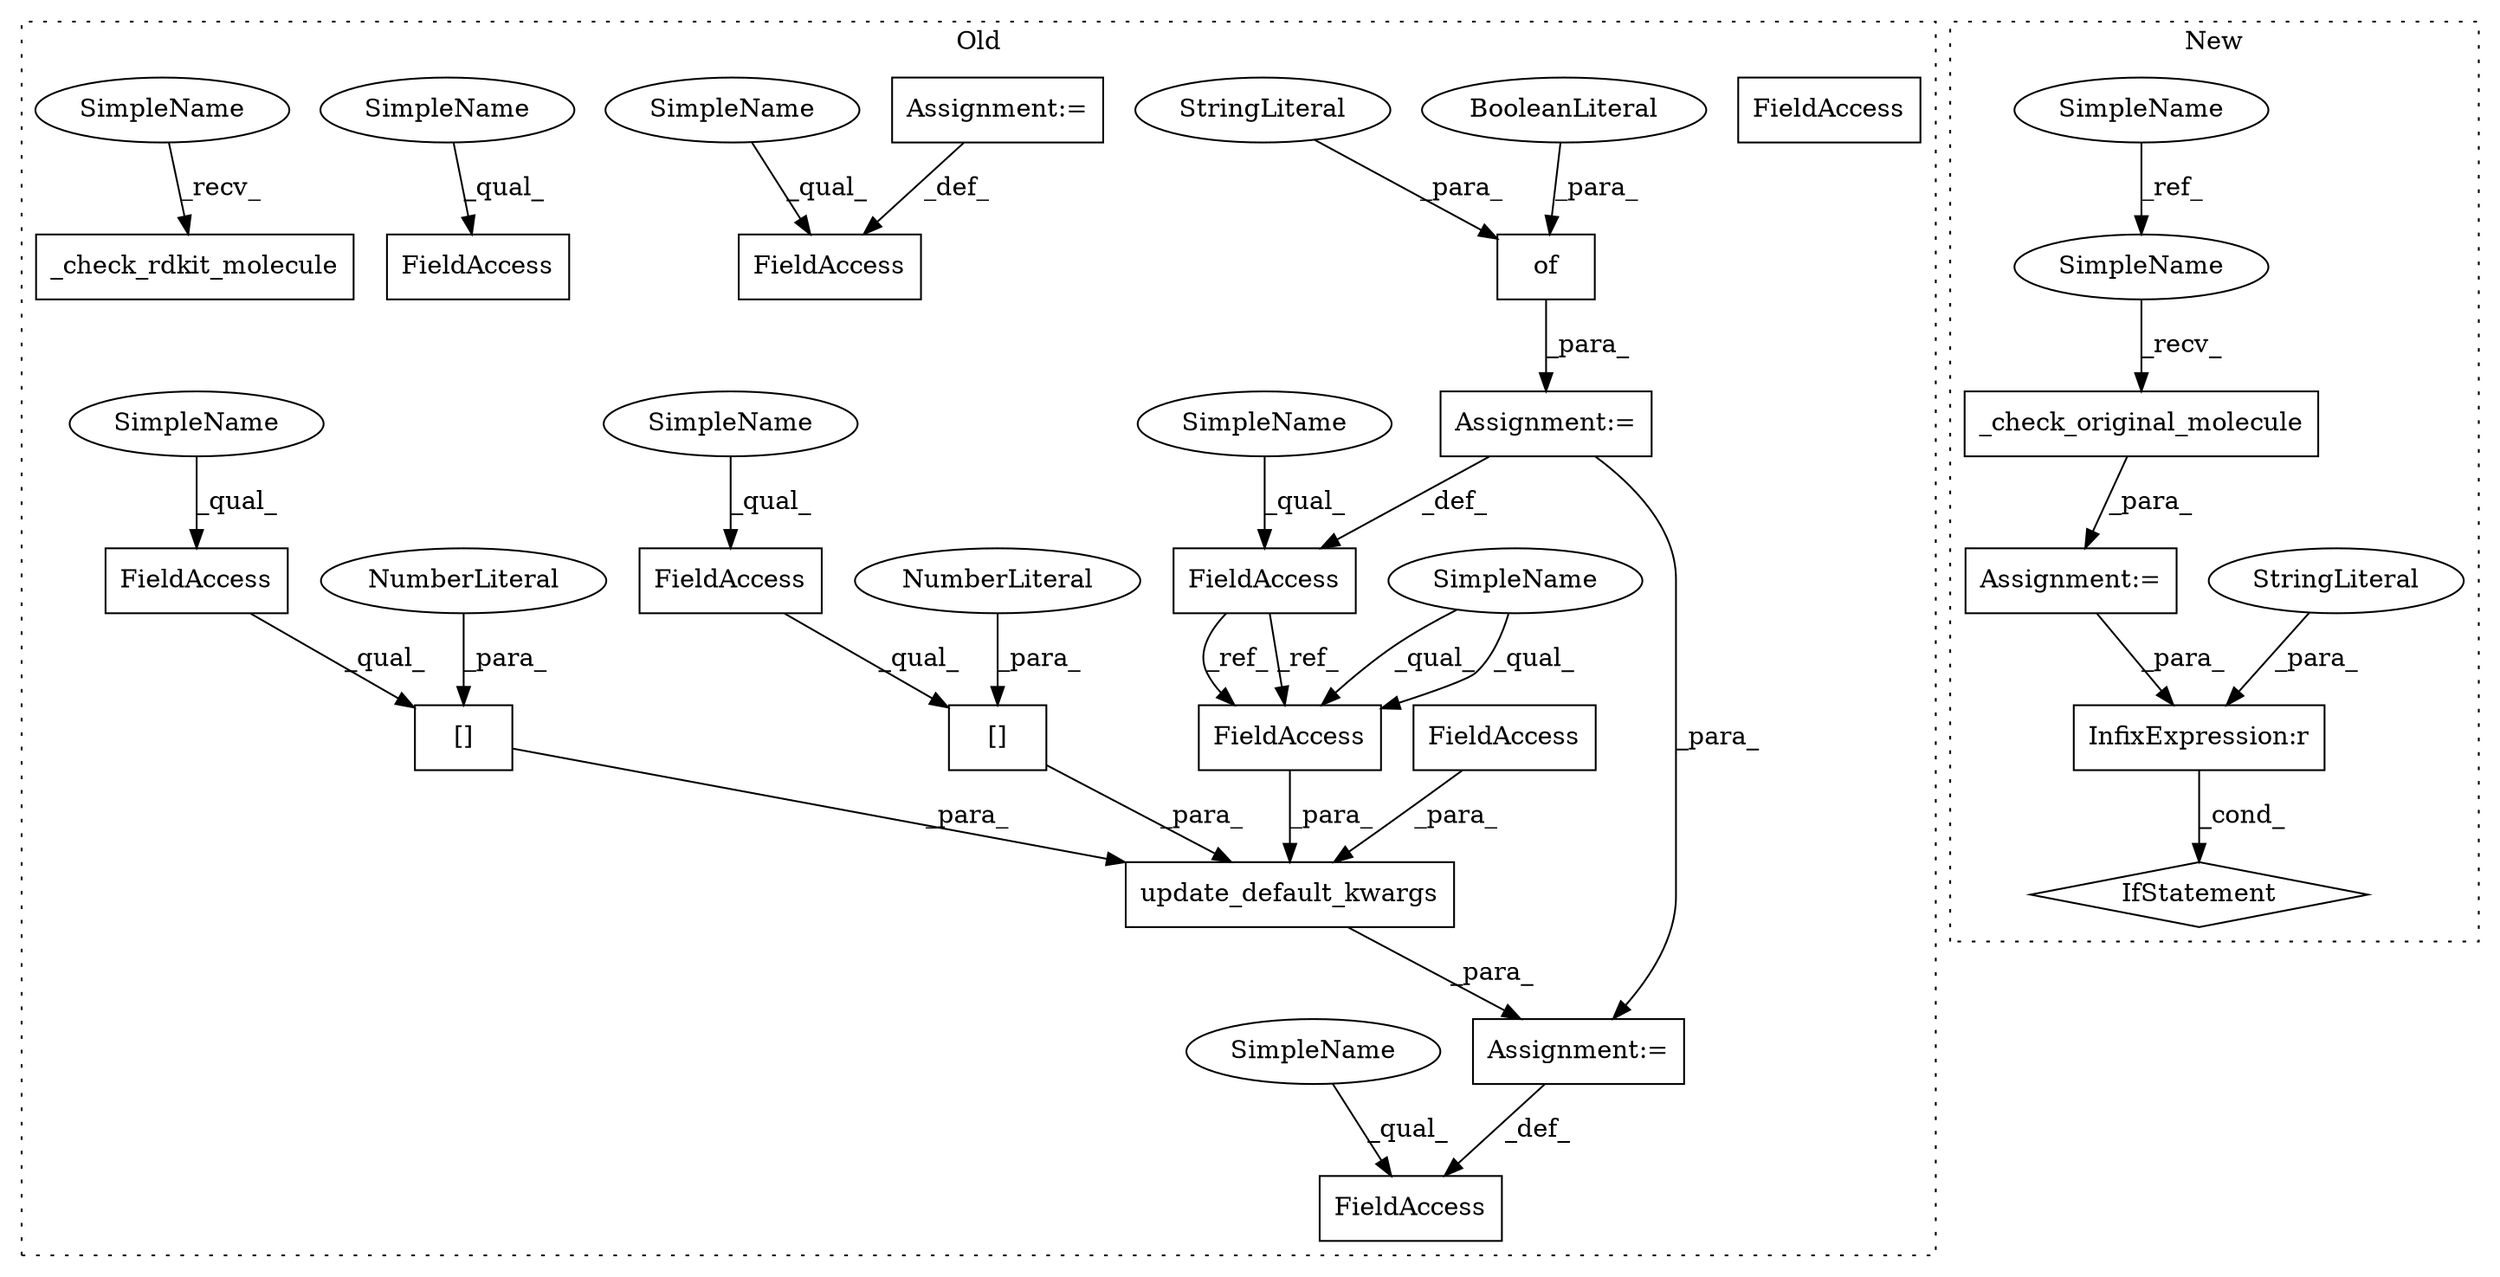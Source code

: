 digraph G {
subgraph cluster0 {
1 [label="[]" a="2" s="7042,7069" l="26,1" shape="box"];
3 [label="NumberLiteral" a="34" s="7068" l="1" shape="ellipse"];
4 [label="update_default_kwargs" a="32" s="6957,7070" l="22,1" shape="box"];
5 [label="[]" a="2" s="7012,7040" l="27,1" shape="box"];
6 [label="NumberLiteral" a="34" s="7039" l="1" shape="ellipse"];
9 [label="FieldAccess" a="22" s="6775" l="25" shape="box"];
11 [label="_check_rdkit_molecule" a="32" s="6567" l="23" shape="box"];
12 [label="FieldAccess" a="22" s="6712" l="12" shape="box"];
13 [label="FieldAccess" a="22" s="6680" l="19" shape="box"];
14 [label="FieldAccess" a="22" s="6979" l="25" shape="box"];
15 [label="FieldAccess" a="22" s="7012" l="26" shape="box"];
16 [label="FieldAccess" a="22" s="7005" l="6" shape="box"];
17 [label="FieldAccess" a="22" s="7042" l="25" shape="box"];
18 [label="FieldAccess" a="22" s="6939" l="17" shape="box"];
19 [label="of" a="32" s="6805,6932" l="3,1" shape="box"];
20 [label="BooleanLiteral" a="9" s="6845" l="5" shape="ellipse"];
21 [label="StringLiteral" a="45" s="6911" l="15" shape="ellipse"];
24 [label="Assignment:=" a="7" s="6724" l="1" shape="box"];
25 [label="Assignment:=" a="7" s="6800" l="1" shape="box"];
26 [label="Assignment:=" a="7" s="6956" l="1" shape="box"];
27 [label="FieldAccess" a="22" s="6979" l="25" shape="box"];
29 [label="SimpleName" a="42" s="6712" l="4" shape="ellipse"];
30 [label="SimpleName" a="42" s="7012" l="4" shape="ellipse"];
31 [label="SimpleName" a="42" s="7042" l="4" shape="ellipse"];
32 [label="SimpleName" a="42" s="6979" l="4" shape="ellipse"];
33 [label="SimpleName" a="42" s="6680" l="4" shape="ellipse"];
34 [label="SimpleName" a="42" s="6562" l="4" shape="ellipse"];
35 [label="SimpleName" a="42" s="6775" l="4" shape="ellipse"];
36 [label="SimpleName" a="42" s="6939" l="4" shape="ellipse"];
label = "Old";
style="dotted";
}
subgraph cluster1 {
2 [label="_check_original_molecule" a="32" s="9557" l="26" shape="box"];
7 [label="InfixExpression:r" a="27" s="9599" l="4" shape="box"];
8 [label="StringLiteral" a="45" s="9603" l="7" shape="ellipse"];
10 [label="SimpleName" a="42" s="9502" l="4" shape="ellipse"];
22 [label="IfStatement" a="25" s="9589,9610" l="4,2" shape="diamond"];
23 [label="Assignment:=" a="7" s="9551" l="1" shape="box"];
28 [label="SimpleName" a="42" s="9552" l="4" shape="ellipse"];
label = "New";
style="dotted";
}
1 -> 4 [label="_para_"];
2 -> 23 [label="_para_"];
3 -> 1 [label="_para_"];
4 -> 26 [label="_para_"];
5 -> 4 [label="_para_"];
6 -> 5 [label="_para_"];
7 -> 22 [label="_cond_"];
8 -> 7 [label="_para_"];
9 -> 27 [label="_ref_"];
9 -> 27 [label="_ref_"];
10 -> 28 [label="_ref_"];
15 -> 5 [label="_qual_"];
16 -> 4 [label="_para_"];
17 -> 1 [label="_qual_"];
19 -> 25 [label="_para_"];
20 -> 19 [label="_para_"];
21 -> 19 [label="_para_"];
23 -> 7 [label="_para_"];
24 -> 12 [label="_def_"];
25 -> 26 [label="_para_"];
25 -> 9 [label="_def_"];
26 -> 18 [label="_def_"];
27 -> 4 [label="_para_"];
28 -> 2 [label="_recv_"];
29 -> 12 [label="_qual_"];
30 -> 15 [label="_qual_"];
31 -> 17 [label="_qual_"];
32 -> 27 [label="_qual_"];
32 -> 27 [label="_qual_"];
33 -> 13 [label="_qual_"];
34 -> 11 [label="_recv_"];
35 -> 9 [label="_qual_"];
36 -> 18 [label="_qual_"];
}